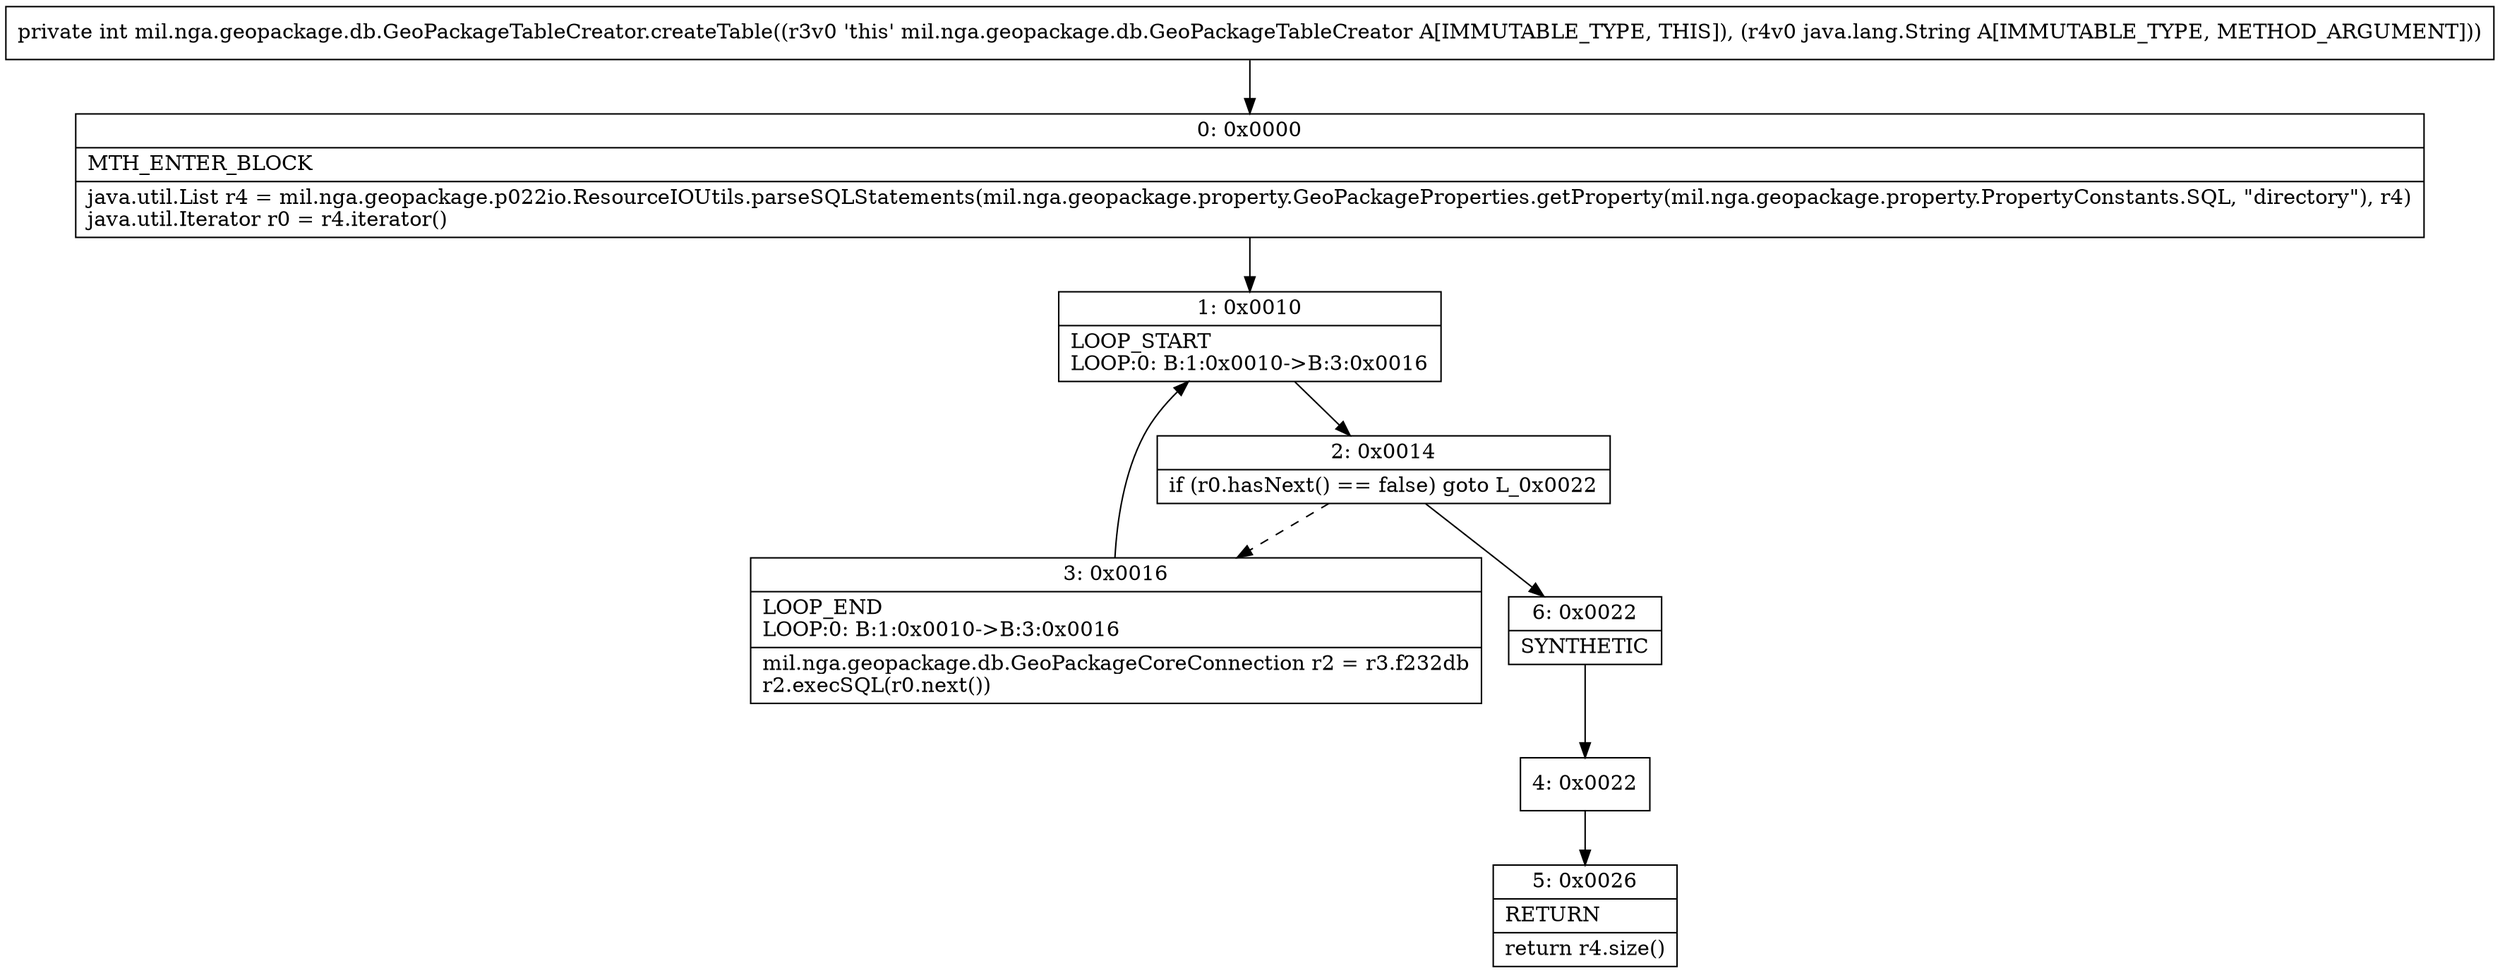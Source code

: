 digraph "CFG formil.nga.geopackage.db.GeoPackageTableCreator.createTable(Ljava\/lang\/String;)I" {
Node_0 [shape=record,label="{0\:\ 0x0000|MTH_ENTER_BLOCK\l|java.util.List r4 = mil.nga.geopackage.p022io.ResourceIOUtils.parseSQLStatements(mil.nga.geopackage.property.GeoPackageProperties.getProperty(mil.nga.geopackage.property.PropertyConstants.SQL, \"directory\"), r4)\ljava.util.Iterator r0 = r4.iterator()\l}"];
Node_1 [shape=record,label="{1\:\ 0x0010|LOOP_START\lLOOP:0: B:1:0x0010\-\>B:3:0x0016\l}"];
Node_2 [shape=record,label="{2\:\ 0x0014|if (r0.hasNext() == false) goto L_0x0022\l}"];
Node_3 [shape=record,label="{3\:\ 0x0016|LOOP_END\lLOOP:0: B:1:0x0010\-\>B:3:0x0016\l|mil.nga.geopackage.db.GeoPackageCoreConnection r2 = r3.f232db\lr2.execSQL(r0.next())\l}"];
Node_4 [shape=record,label="{4\:\ 0x0022}"];
Node_5 [shape=record,label="{5\:\ 0x0026|RETURN\l|return r4.size()\l}"];
Node_6 [shape=record,label="{6\:\ 0x0022|SYNTHETIC\l}"];
MethodNode[shape=record,label="{private int mil.nga.geopackage.db.GeoPackageTableCreator.createTable((r3v0 'this' mil.nga.geopackage.db.GeoPackageTableCreator A[IMMUTABLE_TYPE, THIS]), (r4v0 java.lang.String A[IMMUTABLE_TYPE, METHOD_ARGUMENT])) }"];
MethodNode -> Node_0;
Node_0 -> Node_1;
Node_1 -> Node_2;
Node_2 -> Node_3[style=dashed];
Node_2 -> Node_6;
Node_3 -> Node_1;
Node_4 -> Node_5;
Node_6 -> Node_4;
}

